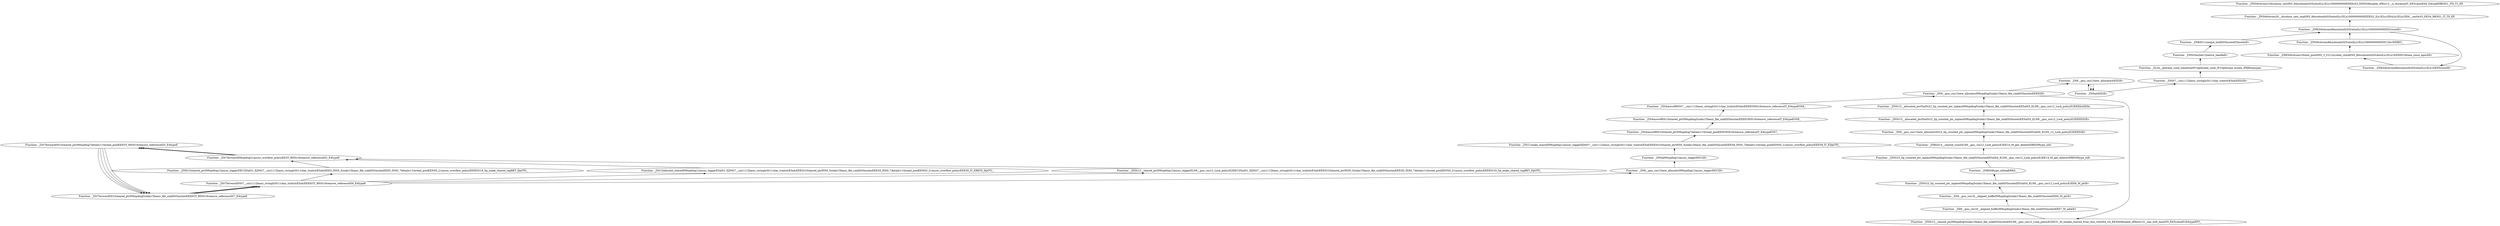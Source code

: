 digraph {
	"Function- _ZSt7forwardISt10shared_ptrIN6spdlog7details11thread_poolEEEOT_RNSt16remove_referenceIS5_E4typeE"
	"Function- _ZSt7forwardISt10shared_ptrIN6spdlog5sinks15basic_file_sinkISt5mutexEEEEOT_RNSt16remove_referenceIS7_E4typeE"
	"Function- _ZSt7forwardISt10shared_ptrIN6spdlog5sinks15basic_file_sinkISt5mutexEEEEOT_RNSt16remove_referenceIS7_E4typeE" -> "Function- _ZSt7forwardISt10shared_ptrIN6spdlog7details11thread_poolEEEOT_RNSt16remove_referenceIS5_E4typeE" [dir=back]
	"Function- _ZSt7forwardINSt7__cxx1112basic_stringIcSt11char_traitsIcESaIcEEEEOT_RNSt16remove_referenceIS6_E4typeE"
	"Function- _ZSt7forwardINSt7__cxx1112basic_stringIcSt11char_traitsIcESaIcEEEEOT_RNSt16remove_referenceIS6_E4typeE" -> "Function- _ZSt7forwardISt10shared_ptrIN6spdlog5sinks15basic_file_sinkISt5mutexEEEEOT_RNSt16remove_referenceIS7_E4typeE" [dir=back]
	"Function- _ZNSt12__shared_ptrIN6spdlog12async_loggerELN9__gnu_cxx12_Lock_policyE2EEC2ISaIS1_EJNSt7__cxx1112basic_stringIcSt11char_traitsIcESaIcEEESt10shared_ptrINS0_5sinks15basic_file_sinkISt5mutexEEESD_INS0_7details11thread_poolEENS0_21async_overflow_policyEEEESt19_Sp_make_shared_tagRKT_DpOT0_"
	"Function- _ZNSt12__shared_ptrIN6spdlog12async_loggerELN9__gnu_cxx12_Lock_policyE2EEC2ISaIS1_EJNSt7__cxx1112basic_stringIcSt11char_traitsIcESaIcEEESt10shared_ptrINS0_5sinks15basic_file_sinkISt5mutexEEESD_INS0_7details11thread_poolEENS0_21async_overflow_policyEEEESt19_Sp_make_shared_tagRKT_DpOT0_" -> "Function- _ZSt7forwardINSt7__cxx1112basic_stringIcSt11char_traitsIcESaIcEEEEOT_RNSt16remove_referenceIS6_E4typeE" [dir=back]
	"Function- _ZSt7forwardIN6spdlog21async_overflow_policyEEOT_RNSt16remove_referenceIS2_E4typeE"
	"Function- _ZSt7forwardIN6spdlog21async_overflow_policyEEOT_RNSt16remove_referenceIS2_E4typeE" -> "Function- _ZNSt12__shared_ptrIN6spdlog12async_loggerELN9__gnu_cxx12_Lock_policyE2EEC2ISaIS1_EJNSt7__cxx1112basic_stringIcSt11char_traitsIcESaIcEEESt10shared_ptrINS0_5sinks15basic_file_sinkISt5mutexEEESD_INS0_7details11thread_poolEENS0_21async_overflow_policyEEEESt19_Sp_make_shared_tagRKT_DpOT0_" [dir=back]
	"Function- _ZSt7forwardISt10shared_ptrIN6spdlog7details11thread_poolEEEOT_RNSt16remove_referenceIS5_E4typeE"
	"Function- _ZSt7forwardISt10shared_ptrIN6spdlog7details11thread_poolEEEOT_RNSt16remove_referenceIS5_E4typeE" -> "Function- _ZSt7forwardIN6spdlog21async_overflow_policyEEOT_RNSt16remove_referenceIS2_E4typeE" [dir=back]
	"Function- _ZSt7forwardISt10shared_ptrIN6spdlog5sinks15basic_file_sinkISt5mutexEEEEOT_RNSt16remove_referenceIS7_E4typeE"
	"Function- _ZSt7forwardISt10shared_ptrIN6spdlog5sinks15basic_file_sinkISt5mutexEEEEOT_RNSt16remove_referenceIS7_E4typeE" -> "Function- _ZSt7forwardISt10shared_ptrIN6spdlog7details11thread_poolEEEOT_RNSt16remove_referenceIS5_E4typeE" [dir=back]
	"Function- _ZSt7forwardINSt7__cxx1112basic_stringIcSt11char_traitsIcESaIcEEEEOT_RNSt16remove_referenceIS6_E4typeE"
	"Function- _ZSt7forwardINSt7__cxx1112basic_stringIcSt11char_traitsIcESaIcEEEEOT_RNSt16remove_referenceIS6_E4typeE" -> "Function- _ZSt7forwardISt10shared_ptrIN6spdlog5sinks15basic_file_sinkISt5mutexEEEEOT_RNSt16remove_referenceIS7_E4typeE" [dir=back]
	"Function- _ZNSt10shared_ptrIN6spdlog12async_loggerEEC2ISaIS1_EJNSt7__cxx1112basic_stringIcSt11char_traitsIcESaIcEEES_INS0_5sinks15basic_file_sinkISt5mutexEEES_INS0_7details11thread_poolEENS0_21async_overflow_policyEEEESt19_Sp_make_shared_tagRKT_DpOT0_"
	"Function- _ZNSt10shared_ptrIN6spdlog12async_loggerEEC2ISaIS1_EJNSt7__cxx1112basic_stringIcSt11char_traitsIcESaIcEEES_INS0_5sinks15basic_file_sinkISt5mutexEEES_INS0_7details11thread_poolEENS0_21async_overflow_policyEEEESt19_Sp_make_shared_tagRKT_DpOT0_" -> "Function- _ZSt7forwardINSt7__cxx1112basic_stringIcSt11char_traitsIcESaIcEEEEOT_RNSt16remove_referenceIS6_E4typeE" [dir=back]
	"Function- _ZSt7forwardIN6spdlog21async_overflow_policyEEOT_RNSt16remove_referenceIS2_E4typeE"
	"Function- _ZSt7forwardIN6spdlog21async_overflow_policyEEOT_RNSt16remove_referenceIS2_E4typeE" -> "Function- _ZNSt10shared_ptrIN6spdlog12async_loggerEEC2ISaIS1_EJNSt7__cxx1112basic_stringIcSt11char_traitsIcESaIcEEES_INS0_5sinks15basic_file_sinkISt5mutexEEES_INS0_7details11thread_poolEENS0_21async_overflow_policyEEEESt19_Sp_make_shared_tagRKT_DpOT0_" [dir=back]
	"Function- _ZSt7forwardISt10shared_ptrIN6spdlog7details11thread_poolEEEOT_RNSt16remove_referenceIS5_E4typeE"
	"Function- _ZSt7forwardISt10shared_ptrIN6spdlog7details11thread_poolEEEOT_RNSt16remove_referenceIS5_E4typeE" -> "Function- _ZSt7forwardIN6spdlog21async_overflow_policyEEOT_RNSt16remove_referenceIS2_E4typeE" [dir=back]
	"Function- _ZSt7forwardISt10shared_ptrIN6spdlog5sinks15basic_file_sinkISt5mutexEEEEOT_RNSt16remove_referenceIS7_E4typeE"
	"Function- _ZSt7forwardISt10shared_ptrIN6spdlog5sinks15basic_file_sinkISt5mutexEEEEOT_RNSt16remove_referenceIS7_E4typeE" -> "Function- _ZSt7forwardISt10shared_ptrIN6spdlog7details11thread_poolEEEOT_RNSt16remove_referenceIS5_E4typeE" [dir=back]
	"Function- _ZSt7forwardINSt7__cxx1112basic_stringIcSt11char_traitsIcESaIcEEEEOT_RNSt16remove_referenceIS6_E4typeE"
	"Function- _ZSt7forwardINSt7__cxx1112basic_stringIcSt11char_traitsIcESaIcEEEEOT_RNSt16remove_referenceIS6_E4typeE" -> "Function- _ZSt7forwardISt10shared_ptrIN6spdlog5sinks15basic_file_sinkISt5mutexEEEEOT_RNSt16remove_referenceIS7_E4typeE" [dir=back]
	"Function- _ZSt15allocate_sharedIN6spdlog12async_loggerESaIS1_EJNSt7__cxx1112basic_stringIcSt11char_traitsIcESaIcEEESt10shared_ptrINS0_5sinks15basic_file_sinkISt5mutexEEES9_INS0_7details11thread_poolEENS0_21async_overflow_policyEEES9_IT_ERKT0_DpOT1_"
	"Function- _ZSt15allocate_sharedIN6spdlog12async_loggerESaIS1_EJNSt7__cxx1112basic_stringIcSt11char_traitsIcESaIcEEESt10shared_ptrINS0_5sinks15basic_file_sinkISt5mutexEEES9_INS0_7details11thread_poolEENS0_21async_overflow_policyEEES9_IT_ERKT0_DpOT1_" -> "Function- _ZSt7forwardINSt7__cxx1112basic_stringIcSt11char_traitsIcESaIcEEEEOT_RNSt16remove_referenceIS6_E4typeE" [dir=back]
	"Function- _ZSt7forwardIN6spdlog21async_overflow_policyEEOT_RNSt16remove_referenceIS2_E4typeE"
	"Function- _ZSt7forwardIN6spdlog21async_overflow_policyEEOT_RNSt16remove_referenceIS2_E4typeE" -> "Function- _ZSt15allocate_sharedIN6spdlog12async_loggerESaIS1_EJNSt7__cxx1112basic_stringIcSt11char_traitsIcESaIcEEESt10shared_ptrINS0_5sinks15basic_file_sinkISt5mutexEEES9_INS0_7details11thread_poolEENS0_21async_overflow_policyEEES9_IT_ERKT0_DpOT1_" [dir=back]
	"Function- _ZSt7forwardISt10shared_ptrIN6spdlog7details11thread_poolEEEOT_RNSt16remove_referenceIS5_E4typeE"
	"Function- _ZSt7forwardISt10shared_ptrIN6spdlog7details11thread_poolEEEOT_RNSt16remove_referenceIS5_E4typeE" -> "Function- _ZSt7forwardIN6spdlog21async_overflow_policyEEOT_RNSt16remove_referenceIS2_E4typeE" [dir=back]
	"Function- _ZSt7forwardISt10shared_ptrIN6spdlog5sinks15basic_file_sinkISt5mutexEEEEOT_RNSt16remove_referenceIS7_E4typeE"
	"Function- _ZSt7forwardISt10shared_ptrIN6spdlog5sinks15basic_file_sinkISt5mutexEEEEOT_RNSt16remove_referenceIS7_E4typeE" -> "Function- _ZSt7forwardISt10shared_ptrIN6spdlog7details11thread_poolEEEOT_RNSt16remove_referenceIS5_E4typeE" [dir=back]
	"Function- _ZSt7forwardINSt7__cxx1112basic_stringIcSt11char_traitsIcESaIcEEEEOT_RNSt16remove_referenceIS6_E4typeE"
	"Function- _ZSt7forwardINSt7__cxx1112basic_stringIcSt11char_traitsIcESaIcEEEEOT_RNSt16remove_referenceIS6_E4typeE" -> "Function- _ZSt7forwardISt10shared_ptrIN6spdlog5sinks15basic_file_sinkISt5mutexEEEEOT_RNSt16remove_referenceIS7_E4typeE" [dir=back]
	"Function- _ZN9__gnu_cxx13new_allocatorIN6spdlog12async_loggerEEC2Ev"
	"Function- _ZN9__gnu_cxx13new_allocatorIN6spdlog12async_loggerEEC2Ev" -> "Function- _ZSt7forwardINSt7__cxx1112basic_stringIcSt11char_traitsIcESaIcEEEEOT_RNSt16remove_referenceIS6_E4typeE" [dir=back]
	"Function- _ZNSaIN6spdlog12async_loggerEEC2Ev"
	"Function- _ZNSaIN6spdlog12async_loggerEEC2Ev" -> "Function- _ZN9__gnu_cxx13new_allocatorIN6spdlog12async_loggerEEC2Ev" [dir=back]
	"Function- _ZSt11make_sharedIN6spdlog12async_loggerEJNSt7__cxx1112basic_stringIcSt11char_traitsIcESaIcEEESt10shared_ptrINS0_5sinks15basic_file_sinkISt5mutexEEES8_INS0_7details11thread_poolEENS0_21async_overflow_policyEEES8_IT_EDpOT0_"
	"Function- _ZSt11make_sharedIN6spdlog12async_loggerEJNSt7__cxx1112basic_stringIcSt11char_traitsIcESaIcEEESt10shared_ptrINS0_5sinks15basic_file_sinkISt5mutexEEES8_INS0_7details11thread_poolEENS0_21async_overflow_policyEEES8_IT_EDpOT0_" -> "Function- _ZNSaIN6spdlog12async_loggerEEC2Ev" [dir=back]
	"Function- _ZSt4moveIRSt10shared_ptrIN6spdlog7details11thread_poolEEEONSt16remove_referenceIT_E4typeEOS7_"
	"Function- _ZSt4moveIRSt10shared_ptrIN6spdlog7details11thread_poolEEEONSt16remove_referenceIT_E4typeEOS7_" -> "Function- _ZSt11make_sharedIN6spdlog12async_loggerEJNSt7__cxx1112basic_stringIcSt11char_traitsIcESaIcEEESt10shared_ptrINS0_5sinks15basic_file_sinkISt5mutexEEES8_INS0_7details11thread_poolEENS0_21async_overflow_policyEEES8_IT_EDpOT0_" [dir=back]
	"Function- _ZSt4moveIRSt10shared_ptrIN6spdlog5sinks15basic_file_sinkISt5mutexEEEEONSt16remove_referenceIT_E4typeEOS9_"
	"Function- _ZSt4moveIRSt10shared_ptrIN6spdlog5sinks15basic_file_sinkISt5mutexEEEEONSt16remove_referenceIT_E4typeEOS9_" -> "Function- _ZSt4moveIRSt10shared_ptrIN6spdlog7details11thread_poolEEEONSt16remove_referenceIT_E4typeEOS7_" [dir=back]
	"Function- _ZSt4moveIRNSt7__cxx1112basic_stringIcSt11char_traitsIcESaIcEEEEONSt16remove_referenceIT_E4typeEOS8_"
	"Function- _ZSt4moveIRNSt7__cxx1112basic_stringIcSt11char_traitsIcESaIcEEEEONSt16remove_referenceIT_E4typeEOS8_" -> "Function- _ZSt4moveIRSt10shared_ptrIN6spdlog5sinks15basic_file_sinkISt5mutexEEEEONSt16remove_referenceIT_E4typeEOS9_" [dir=back]
	"Function- _ZN9__gnu_cxx13new_allocatorIN6spdlog5sinks15basic_file_sinkISt5mutexEEED2Ev"
	"Function- _ZN9__gnu_cxx13new_allocatorIN6spdlog5sinks15basic_file_sinkISt5mutexEEED2Ev" -> "Function- _ZSt4moveIRNSt7__cxx1112basic_stringIcSt11char_traitsIcESaIcEEEEONSt16remove_referenceIT_E4typeEOS8_" [dir=back]
	"Function- _ZNSt12__shared_ptrIN6spdlog5sinks15basic_file_sinkISt5mutexEELN9__gnu_cxx12_Lock_policyE2EE31_M_enable_shared_from_this_withIS4_S4_EENSt9enable_ifIXntsr15__has_esft_baseIT0_EE5valueEvE4typeEPT_"
	"Function- _ZNSt12__shared_ptrIN6spdlog5sinks15basic_file_sinkISt5mutexEELN9__gnu_cxx12_Lock_policyE2EE31_M_enable_shared_from_this_withIS4_S4_EENSt9enable_ifIXntsr15__has_esft_baseIT0_EE5valueEvE4typeEPT_" -> "Function- _ZN9__gnu_cxx13new_allocatorIN6spdlog5sinks15basic_file_sinkISt5mutexEEED2Ev" [dir=back]
	"Function- _ZN9__gnu_cxx16__aligned_bufferIN6spdlog5sinks15basic_file_sinkISt5mutexEEE7_M_addrEv"
	"Function- _ZN9__gnu_cxx16__aligned_bufferIN6spdlog5sinks15basic_file_sinkISt5mutexEEE7_M_addrEv" -> "Function- _ZNSt12__shared_ptrIN6spdlog5sinks15basic_file_sinkISt5mutexEELN9__gnu_cxx12_Lock_policyE2EE31_M_enable_shared_from_this_withIS4_S4_EENSt9enable_ifIXntsr15__has_esft_baseIT0_EE5valueEvE4typeEPT_" [dir=back]
	"Function- _ZN9__gnu_cxx16__aligned_bufferIN6spdlog5sinks15basic_file_sinkISt5mutexEEE6_M_ptrEv"
	"Function- _ZN9__gnu_cxx16__aligned_bufferIN6spdlog5sinks15basic_file_sinkISt5mutexEEE6_M_ptrEv" -> "Function- _ZN9__gnu_cxx16__aligned_bufferIN6spdlog5sinks15basic_file_sinkISt5mutexEEE7_M_addrEv" [dir=back]
	"Function- _ZNSt23_Sp_counted_ptr_inplaceIN6spdlog5sinks15basic_file_sinkISt5mutexEESaIS4_ELN9__gnu_cxx12_Lock_policyE2EE6_M_ptrEv"
	"Function- _ZNSt23_Sp_counted_ptr_inplaceIN6spdlog5sinks15basic_file_sinkISt5mutexEESaIS4_ELN9__gnu_cxx12_Lock_policyE2EE6_M_ptrEv" -> "Function- _ZN9__gnu_cxx16__aligned_bufferIN6spdlog5sinks15basic_file_sinkISt5mutexEEE6_M_ptrEv" [dir=back]
	"Function- _ZNKSt9type_infoeqERKS_"
	"Function- _ZNKSt9type_infoeqERKS_" -> "Function- _ZNSt23_Sp_counted_ptr_inplaceIN6spdlog5sinks15basic_file_sinkISt5mutexEESaIS4_ELN9__gnu_cxx12_Lock_policyE2EE6_M_ptrEv" [dir=back]
	"Function- _ZNSt23_Sp_counted_ptr_inplaceIN6spdlog5sinks15basic_file_sinkISt5mutexEESaIS4_ELN9__gnu_cxx12_Lock_policyE2EE14_M_get_deleterERKSt9type_info"
	"Function- _ZNSt23_Sp_counted_ptr_inplaceIN6spdlog5sinks15basic_file_sinkISt5mutexEESaIS4_ELN9__gnu_cxx12_Lock_policyE2EE14_M_get_deleterERKSt9type_info" -> "Function- _ZNKSt9type_infoeqERKS_" [dir=back]
	"Function- _ZNKSt14__shared_countILN9__gnu_cxx12_Lock_policyE2EE14_M_get_deleterERKSt9type_info"
	"Function- _ZNKSt14__shared_countILN9__gnu_cxx12_Lock_policyE2EE14_M_get_deleterERKSt9type_info" -> "Function- _ZNSt23_Sp_counted_ptr_inplaceIN6spdlog5sinks15basic_file_sinkISt5mutexEESaIS4_ELN9__gnu_cxx12_Lock_policyE2EE14_M_get_deleterERKSt9type_info" [dir=back]
	"Function- _ZN9__gnu_cxx13new_allocatorISt23_Sp_counted_ptr_inplaceIN6spdlog5sinks15basic_file_sinkISt5mutexEESaIS6_ELNS_12_Lock_policyE2EEED2Ev"
	"Function- _ZN9__gnu_cxx13new_allocatorISt23_Sp_counted_ptr_inplaceIN6spdlog5sinks15basic_file_sinkISt5mutexEESaIS6_ELNS_12_Lock_policyE2EEED2Ev" -> "Function- _ZNKSt14__shared_countILN9__gnu_cxx12_Lock_policyE2EE14_M_get_deleterERKSt9type_info" [dir=back]
	"Function- _ZNSt15__allocated_ptrISaISt23_Sp_counted_ptr_inplaceIN6spdlog5sinks15basic_file_sinkISt5mutexEESaIS5_ELN9__gnu_cxx12_Lock_policyE2EEEED2Ev"
	"Function- _ZNSt15__allocated_ptrISaISt23_Sp_counted_ptr_inplaceIN6spdlog5sinks15basic_file_sinkISt5mutexEESaIS5_ELN9__gnu_cxx12_Lock_policyE2EEEED2Ev" -> "Function- _ZN9__gnu_cxx13new_allocatorISt23_Sp_counted_ptr_inplaceIN6spdlog5sinks15basic_file_sinkISt5mutexEESaIS6_ELNS_12_Lock_policyE2EEED2Ev" [dir=back]
	"Function- _ZNSt15__allocated_ptrISaISt23_Sp_counted_ptr_inplaceIN6spdlog5sinks15basic_file_sinkISt5mutexEESaIS5_ELN9__gnu_cxx12_Lock_policyE2EEEEaSEDn"
	"Function- _ZNSt15__allocated_ptrISaISt23_Sp_counted_ptr_inplaceIN6spdlog5sinks15basic_file_sinkISt5mutexEESaIS5_ELN9__gnu_cxx12_Lock_policyE2EEEEaSEDn" -> "Function- _ZNSt15__allocated_ptrISaISt23_Sp_counted_ptr_inplaceIN6spdlog5sinks15basic_file_sinkISt5mutexEESaIS5_ELN9__gnu_cxx12_Lock_policyE2EEEED2Ev" [dir=back]
	"Function- _ZN9__gnu_cxx13new_allocatorIN6spdlog5sinks15basic_file_sinkISt5mutexEEED2Ev"
	"Function- _ZN9__gnu_cxx13new_allocatorIN6spdlog5sinks15basic_file_sinkISt5mutexEEED2Ev" -> "Function- _ZNSt15__allocated_ptrISaISt23_Sp_counted_ptr_inplaceIN6spdlog5sinks15basic_file_sinkISt5mutexEESaIS5_ELN9__gnu_cxx12_Lock_policyE2EEEEaSEDn" [dir=back]
	"Function- _ZN9__gnu_cxx13new_allocatorIcED2Ev"
	"Function- _ZN9__gnu_cxx13new_allocatorIcED2Ev" -> "Function- _ZN9__gnu_cxx13new_allocatorIN6spdlog5sinks15basic_file_sinkISt5mutexEEED2Ev" [dir=back]
	"Function- _ZNSaIcED2Ev"
	"Function- _ZNSaIcED2Ev" -> "Function- _ZN9__gnu_cxx13new_allocatorIcED2Ev" [dir=back]
	"Function- _ZN9__gnu_cxx13new_allocatorIcED2Ev"
	"Function- _ZN9__gnu_cxx13new_allocatorIcED2Ev" -> "Function- _ZNSaIcED2Ev" [dir=back]
	"Function- _ZNSaIcED2Ev"
	"Function- _ZNSaIcED2Ev" -> "Function- _ZN9__gnu_cxx13new_allocatorIcED2Ev" [dir=back]
	"Function- _ZNSt7__cxx1112basic_stringIcSt11char_traitsIcESaIcEED2Ev"
	"Function- _ZNSt7__cxx1112basic_stringIcSt11char_traitsIcESaIcEED2Ev" -> "Function- _ZNSaIcED2Ev" [dir=back]
	"Function- _ZL24__gthread_cond_timedwaitP14pthread_cond_tP15pthread_mutex_tPK8timespec"
	"Function- _ZL24__gthread_cond_timedwaitP14pthread_cond_tP15pthread_mutex_tPK8timespec" -> "Function- _ZNSt7__cxx1112basic_stringIcSt11char_traitsIcESaIcEED2Ev" [dir=back]
	"Function- _ZNSt5mutex13native_handleEv"
	"Function- _ZNSt5mutex13native_handleEv" -> "Function- _ZL24__gthread_cond_timedwaitP14pthread_cond_tP15pthread_mutex_tPK8timespec" [dir=back]
	"Function- _ZNKSt11unique_lockISt5mutexE5mutexEv"
	"Function- _ZNKSt11unique_lockISt5mutexE5mutexEv" -> "Function- _ZNSt5mutex13native_handleEv" [dir=back]
	"Function- _ZNKSt6chrono8durationIxSt5ratioILx1ELx1000000000EEE5countEv"
	"Function- _ZNKSt6chrono8durationIxSt5ratioILx1ELx1000000000EEE5countEv" -> "Function- _ZNKSt11unique_lockISt5mutexE5mutexEv" [dir=back]
	"Function- _ZNKSt6chrono8durationIxSt5ratioILx1ELx1EEE5countEv"
	"Function- _ZNKSt6chrono8durationIxSt5ratioILx1ELx1EEE5countEv" -> "Function- _ZNKSt6chrono8durationIxSt5ratioILx1ELx1000000000EEE5countEv" [dir=back]
	"Function- _ZNKSt6chrono10time_pointINS_3_V212system_clockENS_8durationIxSt5ratioILx1ELx1EEEEE16time_since_epochEv"
	"Function- _ZNKSt6chrono10time_pointINS_3_V212system_clockENS_8durationIxSt5ratioILx1ELx1EEEEE16time_since_epochEv" -> "Function- _ZNKSt6chrono8durationIxSt5ratioILx1ELx1EEE5countEv" [dir=back]
	"Function- _ZNSt6chrono8durationIxSt5ratioILx1ELx1000000000EEEC2IxvEERKT_"
	"Function- _ZNSt6chrono8durationIxSt5ratioILx1ELx1000000000EEEC2IxvEERKT_" -> "Function- _ZNKSt6chrono10time_pointINS_3_V212system_clockENS_8durationIxSt5ratioILx1ELx1EEEEE16time_since_epochEv" [dir=back]
	"Function- _ZNKSt6chrono8durationIxSt5ratioILx1ELx1000000000EEE5countEv"
	"Function- _ZNKSt6chrono8durationIxSt5ratioILx1ELx1000000000EEE5countEv" -> "Function- _ZNSt6chrono8durationIxSt5ratioILx1ELx1000000000EEEC2IxvEERKT_" [dir=back]
	"Function- _ZNSt6chrono20__duration_cast_implINS_8durationIxSt5ratioILx1ELx1000000000EEEES2_ILx1ELx1EExLb1ELb1EE6__castIxS3_EES4_RKNS1_IT_T0_EE"
	"Function- _ZNSt6chrono20__duration_cast_implINS_8durationIxSt5ratioILx1ELx1000000000EEEES2_ILx1ELx1EExLb1ELb1EE6__castIxS3_EES4_RKNS1_IT_T0_EE" -> "Function- _ZNKSt6chrono8durationIxSt5ratioILx1ELx1000000000EEE5countEv" [dir=back]
	"Function- _ZNSt6chrono13duration_castINS_8durationIxSt5ratioILx1ELx1000000000EEEExS3_EENSt9enable_ifIXsr13__is_durationIT_EE5valueES6_E4typeERKNS1_IT0_T1_EE"
	"Function- _ZNSt6chrono13duration_castINS_8durationIxSt5ratioILx1ELx1000000000EEEExS3_EENSt9enable_ifIXsr13__is_durationIT_EE5valueES6_E4typeERKNS1_IT0_T1_EE" -> "Function- _ZNSt6chrono20__duration_cast_implINS_8durationIxSt5ratioILx1ELx1000000000EEEES2_ILx1ELx1EExLb1ELb1EE6__castIxS3_EES4_RKNS1_IT_T0_EE" [dir=back]
}

